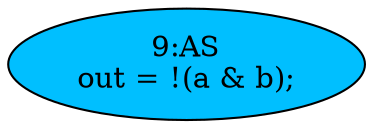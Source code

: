 strict digraph "" {
	node [label="\N"];
	"9:AS"	[ast="<pyverilog.vparser.ast.Assign object at 0x7f1b3aafa250>",
		def_var="['out']",
		fillcolor=deepskyblue,
		label="9:AS
out = !(a & b);",
		statements="[]",
		style=filled,
		typ=Assign,
		use_var="['a', 'b']"];
}
